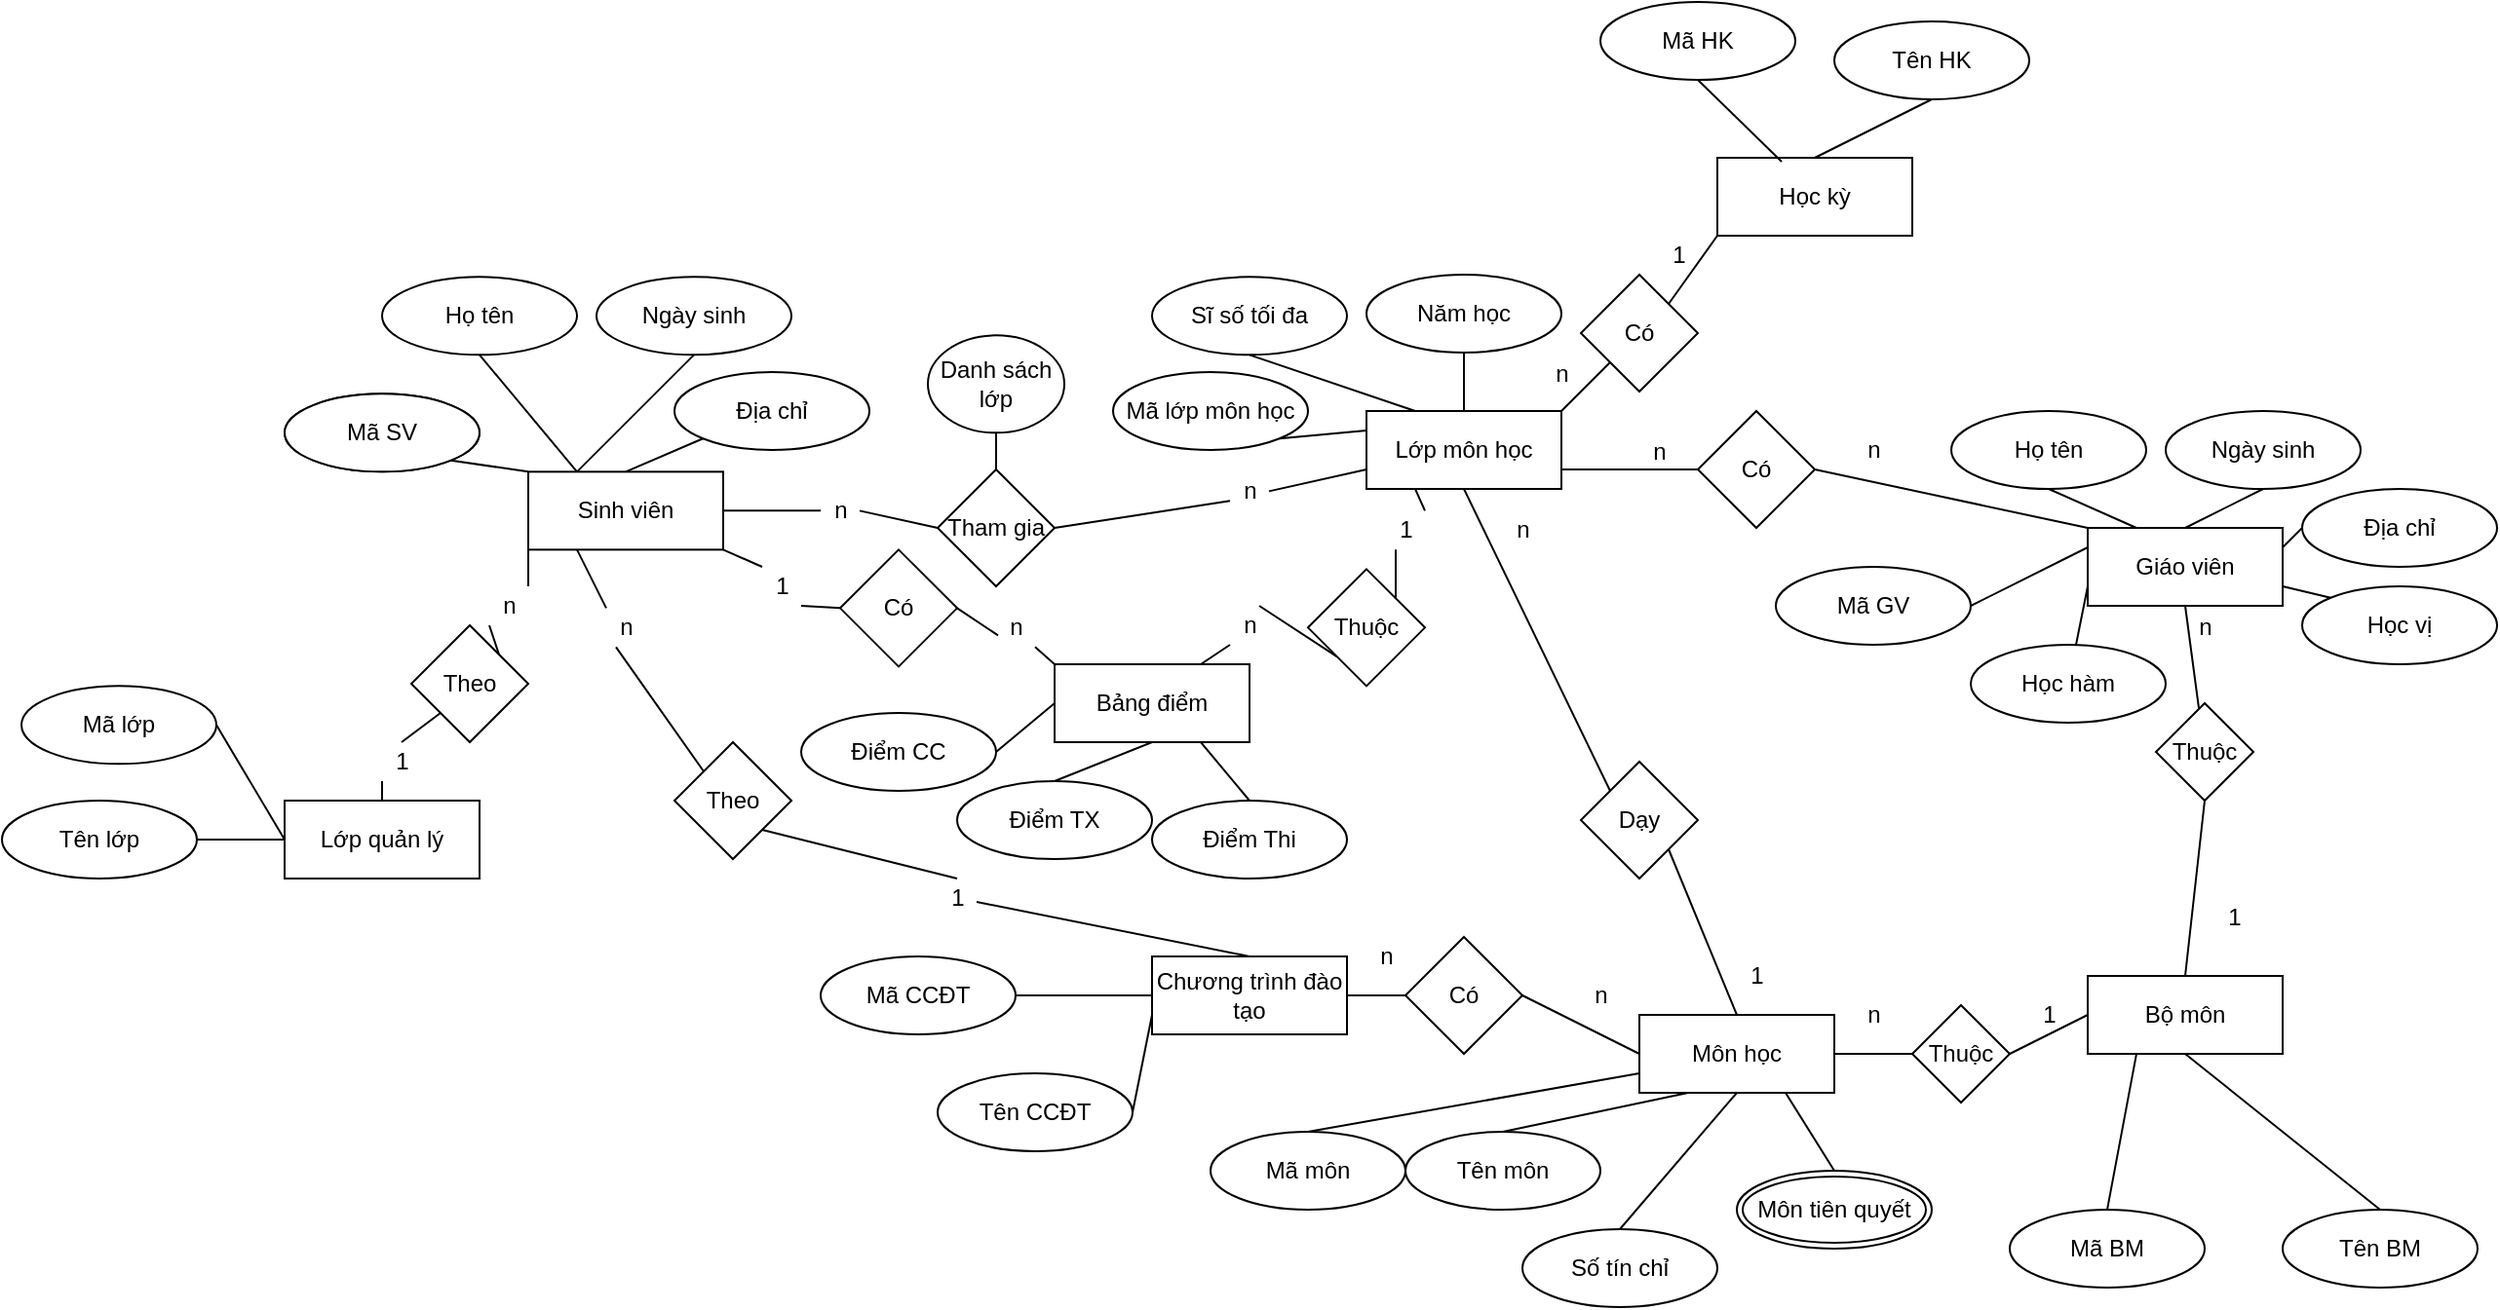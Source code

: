 <mxfile version="14.5.10" type="github">
  <diagram id="YeaQKbLMFFDkwzYKFkze" name="Page-1">
    <mxGraphModel dx="2424" dy="1987" grid="1" gridSize="10" guides="1" tooltips="1" connect="1" arrows="1" fold="1" page="1" pageScale="1" pageWidth="850" pageHeight="1100" math="0" shadow="0">
      <root>
        <mxCell id="0" />
        <mxCell id="1" parent="0" />
        <mxCell id="1hWyd5EYFZqdeXtgi5e1-46" style="edgeStyle=none;rounded=0;orthogonalLoop=1;jettySize=auto;html=1;exitX=0.25;exitY=1;exitDx=0;exitDy=0;endArrow=none;endFill=0;entryX=0;entryY=0;entryDx=0;entryDy=0;startArrow=none;" parent="1" source="1hWyd5EYFZqdeXtgi5e1-111" target="1hWyd5EYFZqdeXtgi5e1-48" edge="1">
          <mxGeometry relative="1" as="geometry">
            <mxPoint x="-118.824" y="220.004" as="targetPoint" />
          </mxGeometry>
        </mxCell>
        <mxCell id="1hWyd5EYFZqdeXtgi5e1-75" style="edgeStyle=none;rounded=0;orthogonalLoop=1;jettySize=auto;html=1;exitX=1;exitY=0.5;exitDx=0;exitDy=0;entryX=0;entryY=0.5;entryDx=0;entryDy=0;endArrow=none;endFill=0;startArrow=none;" parent="1" source="1hWyd5EYFZqdeXtgi5e1-106" target="1hWyd5EYFZqdeXtgi5e1-74" edge="1">
          <mxGeometry relative="1" as="geometry">
            <mxPoint x="-95" y="90" as="targetPoint" />
          </mxGeometry>
        </mxCell>
        <mxCell id="bRvGc7w4acEp0rGxmsy1-42" style="edgeStyle=none;rounded=0;orthogonalLoop=1;jettySize=auto;html=1;exitX=0;exitY=1;exitDx=0;exitDy=0;entryX=1;entryY=0;entryDx=0;entryDy=0;endArrow=none;endFill=0;startArrow=none;" edge="1" parent="1" source="bRvGc7w4acEp0rGxmsy1-44" target="bRvGc7w4acEp0rGxmsy1-41">
          <mxGeometry relative="1" as="geometry" />
        </mxCell>
        <mxCell id="1hWyd5EYFZqdeXtgi5e1-1" value="Sinh viên" style="whiteSpace=wrap;html=1;align=center;" parent="1" vertex="1">
          <mxGeometry x="-300" y="81.18" width="100" height="40" as="geometry" />
        </mxCell>
        <mxCell id="1hWyd5EYFZqdeXtgi5e1-11" style="edgeStyle=none;rounded=0;orthogonalLoop=1;jettySize=auto;html=1;exitX=1;exitY=1;exitDx=0;exitDy=0;entryX=0;entryY=0;entryDx=0;entryDy=0;endArrow=none;endFill=0;" parent="1" source="1hWyd5EYFZqdeXtgi5e1-2" target="1hWyd5EYFZqdeXtgi5e1-1" edge="1">
          <mxGeometry relative="1" as="geometry" />
        </mxCell>
        <mxCell id="1hWyd5EYFZqdeXtgi5e1-2" value="&lt;div&gt;Mã SV&lt;/div&gt;" style="ellipse;whiteSpace=wrap;html=1;align=center;" parent="1" vertex="1">
          <mxGeometry x="-425" y="41.18" width="100" height="40" as="geometry" />
        </mxCell>
        <mxCell id="1hWyd5EYFZqdeXtgi5e1-12" style="edgeStyle=none;rounded=0;orthogonalLoop=1;jettySize=auto;html=1;exitX=0.5;exitY=1;exitDx=0;exitDy=0;entryX=0.25;entryY=0;entryDx=0;entryDy=0;endArrow=none;endFill=0;" parent="1" source="1hWyd5EYFZqdeXtgi5e1-3" target="1hWyd5EYFZqdeXtgi5e1-1" edge="1">
          <mxGeometry relative="1" as="geometry" />
        </mxCell>
        <mxCell id="1hWyd5EYFZqdeXtgi5e1-3" value="Họ tên" style="ellipse;whiteSpace=wrap;html=1;align=center;fontStyle=0" parent="1" vertex="1">
          <mxGeometry x="-375" y="-18.82" width="100" height="40" as="geometry" />
        </mxCell>
        <mxCell id="1hWyd5EYFZqdeXtgi5e1-14" style="edgeStyle=none;rounded=0;orthogonalLoop=1;jettySize=auto;html=1;exitX=0.5;exitY=1;exitDx=0;exitDy=0;entryX=0.25;entryY=0;entryDx=0;entryDy=0;endArrow=none;endFill=0;" parent="1" source="1hWyd5EYFZqdeXtgi5e1-13" target="1hWyd5EYFZqdeXtgi5e1-1" edge="1">
          <mxGeometry relative="1" as="geometry" />
        </mxCell>
        <mxCell id="1hWyd5EYFZqdeXtgi5e1-13" value="Ngày sinh" style="ellipse;whiteSpace=wrap;html=1;align=center;" parent="1" vertex="1">
          <mxGeometry x="-265" y="-18.82" width="100" height="40" as="geometry" />
        </mxCell>
        <mxCell id="1hWyd5EYFZqdeXtgi5e1-18" style="edgeStyle=none;rounded=0;orthogonalLoop=1;jettySize=auto;html=1;exitX=0;exitY=1;exitDx=0;exitDy=0;entryX=0.5;entryY=0;entryDx=0;entryDy=0;endArrow=none;endFill=0;" parent="1" source="1hWyd5EYFZqdeXtgi5e1-17" target="1hWyd5EYFZqdeXtgi5e1-1" edge="1">
          <mxGeometry relative="1" as="geometry">
            <mxPoint x="-180.355" y="55.322" as="sourcePoint" />
          </mxGeometry>
        </mxCell>
        <mxCell id="1hWyd5EYFZqdeXtgi5e1-17" value="Địa chỉ" style="ellipse;whiteSpace=wrap;html=1;align=center;" parent="1" vertex="1">
          <mxGeometry x="-225" y="30.0" width="100" height="40" as="geometry" />
        </mxCell>
        <mxCell id="1hWyd5EYFZqdeXtgi5e1-29" style="edgeStyle=none;rounded=0;orthogonalLoop=1;jettySize=auto;html=1;exitX=1;exitY=0.75;exitDx=0;exitDy=0;entryX=0;entryY=0;entryDx=0;entryDy=0;endArrow=none;endFill=0;" parent="1" source="1hWyd5EYFZqdeXtgi5e1-19" target="1hWyd5EYFZqdeXtgi5e1-28" edge="1">
          <mxGeometry relative="1" as="geometry" />
        </mxCell>
        <mxCell id="1hWyd5EYFZqdeXtgi5e1-31" style="edgeStyle=none;rounded=0;orthogonalLoop=1;jettySize=auto;html=1;exitX=0;exitY=0.75;exitDx=0;exitDy=0;endArrow=none;endFill=0;" parent="1" source="1hWyd5EYFZqdeXtgi5e1-19" target="1hWyd5EYFZqdeXtgi5e1-30" edge="1">
          <mxGeometry relative="1" as="geometry" />
        </mxCell>
        <mxCell id="1hWyd5EYFZqdeXtgi5e1-66" style="edgeStyle=none;rounded=0;orthogonalLoop=1;jettySize=auto;html=1;exitX=0.5;exitY=1;exitDx=0;exitDy=0;endArrow=none;endFill=0;" parent="1" source="1hWyd5EYFZqdeXtgi5e1-19" target="1hWyd5EYFZqdeXtgi5e1-67" edge="1">
          <mxGeometry relative="1" as="geometry">
            <mxPoint x="550" y="220" as="targetPoint" />
          </mxGeometry>
        </mxCell>
        <mxCell id="1hWyd5EYFZqdeXtgi5e1-19" value="Giáo viên" style="whiteSpace=wrap;html=1;align=center;" parent="1" vertex="1">
          <mxGeometry x="500" y="110" width="100" height="40" as="geometry" />
        </mxCell>
        <mxCell id="1hWyd5EYFZqdeXtgi5e1-25" style="edgeStyle=none;rounded=0;orthogonalLoop=1;jettySize=auto;html=1;exitX=1;exitY=0.5;exitDx=0;exitDy=0;entryX=0;entryY=0.25;entryDx=0;entryDy=0;endArrow=none;endFill=0;" parent="1" source="1hWyd5EYFZqdeXtgi5e1-20" target="1hWyd5EYFZqdeXtgi5e1-19" edge="1">
          <mxGeometry relative="1" as="geometry" />
        </mxCell>
        <mxCell id="1hWyd5EYFZqdeXtgi5e1-20" value="&lt;div&gt;Mã GV&lt;br&gt;&lt;/div&gt;" style="ellipse;whiteSpace=wrap;html=1;align=center;fontStyle=0" parent="1" vertex="1">
          <mxGeometry x="340" y="130" width="100" height="40" as="geometry" />
        </mxCell>
        <mxCell id="1hWyd5EYFZqdeXtgi5e1-24" style="edgeStyle=none;rounded=0;orthogonalLoop=1;jettySize=auto;html=1;exitX=0.5;exitY=1;exitDx=0;exitDy=0;entryX=0.25;entryY=0;entryDx=0;entryDy=0;endArrow=none;endFill=0;" parent="1" source="1hWyd5EYFZqdeXtgi5e1-21" target="1hWyd5EYFZqdeXtgi5e1-19" edge="1">
          <mxGeometry relative="1" as="geometry" />
        </mxCell>
        <mxCell id="1hWyd5EYFZqdeXtgi5e1-21" value="Họ tên" style="ellipse;whiteSpace=wrap;html=1;align=center;" parent="1" vertex="1">
          <mxGeometry x="430" y="50" width="100" height="40" as="geometry" />
        </mxCell>
        <mxCell id="1hWyd5EYFZqdeXtgi5e1-26" style="edgeStyle=none;rounded=0;orthogonalLoop=1;jettySize=auto;html=1;exitX=0.5;exitY=1;exitDx=0;exitDy=0;entryX=0.5;entryY=0;entryDx=0;entryDy=0;endArrow=none;endFill=0;" parent="1" source="1hWyd5EYFZqdeXtgi5e1-22" target="1hWyd5EYFZqdeXtgi5e1-19" edge="1">
          <mxGeometry relative="1" as="geometry" />
        </mxCell>
        <mxCell id="1hWyd5EYFZqdeXtgi5e1-22" value="Ngày sinh" style="ellipse;whiteSpace=wrap;html=1;align=center;" parent="1" vertex="1">
          <mxGeometry x="540" y="50" width="100" height="40" as="geometry" />
        </mxCell>
        <mxCell id="1hWyd5EYFZqdeXtgi5e1-27" style="edgeStyle=none;rounded=0;orthogonalLoop=1;jettySize=auto;html=1;exitX=0;exitY=0.5;exitDx=0;exitDy=0;entryX=1;entryY=0.25;entryDx=0;entryDy=0;endArrow=none;endFill=0;" parent="1" source="1hWyd5EYFZqdeXtgi5e1-23" target="1hWyd5EYFZqdeXtgi5e1-19" edge="1">
          <mxGeometry relative="1" as="geometry" />
        </mxCell>
        <mxCell id="1hWyd5EYFZqdeXtgi5e1-23" value="Địa chỉ" style="ellipse;whiteSpace=wrap;html=1;align=center;" parent="1" vertex="1">
          <mxGeometry x="610" y="90" width="100" height="40" as="geometry" />
        </mxCell>
        <mxCell id="1hWyd5EYFZqdeXtgi5e1-28" value="Học vị" style="ellipse;whiteSpace=wrap;html=1;align=center;" parent="1" vertex="1">
          <mxGeometry x="610" y="140" width="100" height="40" as="geometry" />
        </mxCell>
        <mxCell id="1hWyd5EYFZqdeXtgi5e1-30" value="Học hàm" style="ellipse;whiteSpace=wrap;html=1;align=center;" parent="1" vertex="1">
          <mxGeometry x="440" y="170" width="100" height="40" as="geometry" />
        </mxCell>
        <mxCell id="1hWyd5EYFZqdeXtgi5e1-57" style="edgeStyle=none;rounded=0;orthogonalLoop=1;jettySize=auto;html=1;exitX=1;exitY=0.5;exitDx=0;exitDy=0;entryX=0;entryY=0.5;entryDx=0;entryDy=0;endArrow=none;endFill=0;" parent="1" source="1hWyd5EYFZqdeXtgi5e1-40" target="1hWyd5EYFZqdeXtgi5e1-55" edge="1">
          <mxGeometry relative="1" as="geometry" />
        </mxCell>
        <mxCell id="1hWyd5EYFZqdeXtgi5e1-40" value="Chương trình đào tạo" style="whiteSpace=wrap;html=1;align=center;" parent="1" vertex="1">
          <mxGeometry x="20" y="330" width="100" height="40" as="geometry" />
        </mxCell>
        <mxCell id="1hWyd5EYFZqdeXtgi5e1-41" value="&lt;div&gt;Mã SV&lt;/div&gt;" style="ellipse;whiteSpace=wrap;html=1;align=center;" parent="1" vertex="1">
          <mxGeometry x="-425" y="41.18" width="100" height="40" as="geometry" />
        </mxCell>
        <mxCell id="1hWyd5EYFZqdeXtgi5e1-45" style="edgeStyle=none;rounded=0;orthogonalLoop=1;jettySize=auto;html=1;exitX=1;exitY=0.5;exitDx=0;exitDy=0;endArrow=none;endFill=0;entryX=0;entryY=0.75;entryDx=0;entryDy=0;" parent="1" source="1hWyd5EYFZqdeXtgi5e1-42" target="1hWyd5EYFZqdeXtgi5e1-40" edge="1">
          <mxGeometry relative="1" as="geometry">
            <mxPoint x="60" y="360" as="targetPoint" />
          </mxGeometry>
        </mxCell>
        <mxCell id="1hWyd5EYFZqdeXtgi5e1-42" value="Tên CCĐT" style="ellipse;whiteSpace=wrap;html=1;align=center;fontStyle=0" parent="1" vertex="1">
          <mxGeometry x="-90" y="390" width="100" height="40" as="geometry" />
        </mxCell>
        <mxCell id="1hWyd5EYFZqdeXtgi5e1-44" style="edgeStyle=none;rounded=0;orthogonalLoop=1;jettySize=auto;html=1;exitX=1;exitY=0.5;exitDx=0;exitDy=0;entryX=0;entryY=0.5;entryDx=0;entryDy=0;endArrow=none;endFill=0;" parent="1" source="1hWyd5EYFZqdeXtgi5e1-43" target="1hWyd5EYFZqdeXtgi5e1-40" edge="1">
          <mxGeometry relative="1" as="geometry" />
        </mxCell>
        <mxCell id="1hWyd5EYFZqdeXtgi5e1-43" value="&lt;div&gt;Mã CCĐT&lt;br&gt;&lt;/div&gt;" style="ellipse;whiteSpace=wrap;html=1;align=center;" parent="1" vertex="1">
          <mxGeometry x="-150" y="330" width="100" height="40" as="geometry" />
        </mxCell>
        <mxCell id="1hWyd5EYFZqdeXtgi5e1-49" style="edgeStyle=none;rounded=0;orthogonalLoop=1;jettySize=auto;html=1;entryX=0.5;entryY=0;entryDx=0;entryDy=0;endArrow=none;endFill=0;startArrow=none;" parent="1" source="1hWyd5EYFZqdeXtgi5e1-112" target="1hWyd5EYFZqdeXtgi5e1-40" edge="1">
          <mxGeometry relative="1" as="geometry" />
        </mxCell>
        <mxCell id="1hWyd5EYFZqdeXtgi5e1-48" value="Theo" style="shape=rhombus;perimeter=rhombusPerimeter;whiteSpace=wrap;html=1;align=center;" parent="1" vertex="1">
          <mxGeometry x="-225" y="220" width="60" height="60" as="geometry" />
        </mxCell>
        <mxCell id="1hWyd5EYFZqdeXtgi5e1-78" style="edgeStyle=none;rounded=0;orthogonalLoop=1;jettySize=auto;html=1;exitX=0.75;exitY=1;exitDx=0;exitDy=0;entryX=0.5;entryY=0;entryDx=0;entryDy=0;endArrow=none;endFill=0;" parent="1" source="1hWyd5EYFZqdeXtgi5e1-50" target="1hWyd5EYFZqdeXtgi5e1-121" edge="1">
          <mxGeometry relative="1" as="geometry">
            <mxPoint x="380" y="460" as="targetPoint" />
          </mxGeometry>
        </mxCell>
        <mxCell id="1hWyd5EYFZqdeXtgi5e1-50" value="Môn học" style="whiteSpace=wrap;html=1;align=center;" parent="1" vertex="1">
          <mxGeometry x="270" y="360" width="100" height="40" as="geometry" />
        </mxCell>
        <mxCell id="1hWyd5EYFZqdeXtgi5e1-54" style="edgeStyle=none;rounded=0;orthogonalLoop=1;jettySize=auto;html=1;exitX=0.5;exitY=0;exitDx=0;exitDy=0;entryX=0.25;entryY=1;entryDx=0;entryDy=0;endArrow=none;endFill=0;" parent="1" source="1hWyd5EYFZqdeXtgi5e1-51" target="1hWyd5EYFZqdeXtgi5e1-50" edge="1">
          <mxGeometry relative="1" as="geometry" />
        </mxCell>
        <mxCell id="1hWyd5EYFZqdeXtgi5e1-51" value="Tên môn" style="ellipse;whiteSpace=wrap;html=1;align=center;fontStyle=0" parent="1" vertex="1">
          <mxGeometry x="150" y="420" width="100" height="40" as="geometry" />
        </mxCell>
        <mxCell id="1hWyd5EYFZqdeXtgi5e1-53" style="edgeStyle=none;rounded=0;orthogonalLoop=1;jettySize=auto;html=1;exitX=0.5;exitY=0;exitDx=0;exitDy=0;entryX=0;entryY=0.75;entryDx=0;entryDy=0;endArrow=none;endFill=0;" parent="1" source="1hWyd5EYFZqdeXtgi5e1-52" target="1hWyd5EYFZqdeXtgi5e1-50" edge="1">
          <mxGeometry relative="1" as="geometry" />
        </mxCell>
        <mxCell id="1hWyd5EYFZqdeXtgi5e1-52" value="&lt;div&gt;Mã môn&lt;br&gt;&lt;/div&gt;" style="ellipse;whiteSpace=wrap;html=1;align=center;" parent="1" vertex="1">
          <mxGeometry x="50" y="420" width="100" height="40" as="geometry" />
        </mxCell>
        <mxCell id="1hWyd5EYFZqdeXtgi5e1-58" style="edgeStyle=none;rounded=0;orthogonalLoop=1;jettySize=auto;html=1;exitX=1;exitY=0.5;exitDx=0;exitDy=0;entryX=0;entryY=0.5;entryDx=0;entryDy=0;endArrow=none;endFill=0;" parent="1" source="1hWyd5EYFZqdeXtgi5e1-55" target="1hWyd5EYFZqdeXtgi5e1-50" edge="1">
          <mxGeometry relative="1" as="geometry" />
        </mxCell>
        <mxCell id="1hWyd5EYFZqdeXtgi5e1-55" value="Có" style="shape=rhombus;perimeter=rhombusPerimeter;whiteSpace=wrap;html=1;align=center;" parent="1" vertex="1">
          <mxGeometry x="150" y="320" width="60" height="60" as="geometry" />
        </mxCell>
        <mxCell id="1hWyd5EYFZqdeXtgi5e1-60" style="edgeStyle=none;rounded=0;orthogonalLoop=1;jettySize=auto;html=1;exitX=0.5;exitY=0;exitDx=0;exitDy=0;entryX=0.5;entryY=1;entryDx=0;entryDy=0;endArrow=none;endFill=0;" parent="1" source="1hWyd5EYFZqdeXtgi5e1-59" target="1hWyd5EYFZqdeXtgi5e1-50" edge="1">
          <mxGeometry relative="1" as="geometry" />
        </mxCell>
        <mxCell id="1hWyd5EYFZqdeXtgi5e1-59" value="Số tín chỉ" style="ellipse;whiteSpace=wrap;html=1;align=center;fontStyle=0" parent="1" vertex="1">
          <mxGeometry x="210" y="470" width="100" height="40" as="geometry" />
        </mxCell>
        <mxCell id="1hWyd5EYFZqdeXtgi5e1-61" value="Bộ môn" style="whiteSpace=wrap;html=1;align=center;" parent="1" vertex="1">
          <mxGeometry x="500" y="340" width="100" height="40" as="geometry" />
        </mxCell>
        <mxCell id="1hWyd5EYFZqdeXtgi5e1-64" style="edgeStyle=none;rounded=0;orthogonalLoop=1;jettySize=auto;html=1;exitX=0.5;exitY=0;exitDx=0;exitDy=0;entryX=0.25;entryY=1;entryDx=0;entryDy=0;endArrow=none;endFill=0;" parent="1" source="1hWyd5EYFZqdeXtgi5e1-62" target="1hWyd5EYFZqdeXtgi5e1-61" edge="1">
          <mxGeometry relative="1" as="geometry" />
        </mxCell>
        <mxCell id="1hWyd5EYFZqdeXtgi5e1-62" value="&lt;div&gt;Mã BM&lt;br&gt;&lt;/div&gt;" style="ellipse;whiteSpace=wrap;html=1;align=center;fontStyle=0" parent="1" vertex="1">
          <mxGeometry x="460" y="460" width="100" height="40" as="geometry" />
        </mxCell>
        <mxCell id="1hWyd5EYFZqdeXtgi5e1-65" style="edgeStyle=none;rounded=0;orthogonalLoop=1;jettySize=auto;html=1;exitX=0.5;exitY=0;exitDx=0;exitDy=0;entryX=0.5;entryY=1;entryDx=0;entryDy=0;endArrow=none;endFill=0;" parent="1" source="1hWyd5EYFZqdeXtgi5e1-63" target="1hWyd5EYFZqdeXtgi5e1-61" edge="1">
          <mxGeometry relative="1" as="geometry" />
        </mxCell>
        <mxCell id="1hWyd5EYFZqdeXtgi5e1-63" value="Tên BM" style="ellipse;whiteSpace=wrap;html=1;align=center;" parent="1" vertex="1">
          <mxGeometry x="600" y="460" width="100" height="40" as="geometry" />
        </mxCell>
        <mxCell id="1hWyd5EYFZqdeXtgi5e1-68" style="edgeStyle=none;rounded=0;orthogonalLoop=1;jettySize=auto;html=1;exitX=0.5;exitY=1;exitDx=0;exitDy=0;entryX=0.5;entryY=0;entryDx=0;entryDy=0;endArrow=none;endFill=0;" parent="1" source="1hWyd5EYFZqdeXtgi5e1-67" target="1hWyd5EYFZqdeXtgi5e1-61" edge="1">
          <mxGeometry relative="1" as="geometry" />
        </mxCell>
        <mxCell id="1hWyd5EYFZqdeXtgi5e1-67" value="Thuộc" style="shape=rhombus;perimeter=rhombusPerimeter;whiteSpace=wrap;html=1;align=center;" parent="1" vertex="1">
          <mxGeometry x="535" y="200" width="50" height="50" as="geometry" />
        </mxCell>
        <mxCell id="1hWyd5EYFZqdeXtgi5e1-71" style="edgeStyle=none;rounded=0;orthogonalLoop=1;jettySize=auto;html=1;exitX=0;exitY=0.5;exitDx=0;exitDy=0;entryX=1;entryY=0.5;entryDx=0;entryDy=0;endArrow=none;endFill=0;" parent="1" source="1hWyd5EYFZqdeXtgi5e1-69" target="1hWyd5EYFZqdeXtgi5e1-50" edge="1">
          <mxGeometry relative="1" as="geometry" />
        </mxCell>
        <mxCell id="1hWyd5EYFZqdeXtgi5e1-72" style="edgeStyle=none;rounded=0;orthogonalLoop=1;jettySize=auto;html=1;exitX=1;exitY=0.5;exitDx=0;exitDy=0;entryX=0;entryY=0.5;entryDx=0;entryDy=0;endArrow=none;endFill=0;" parent="1" source="1hWyd5EYFZqdeXtgi5e1-69" target="1hWyd5EYFZqdeXtgi5e1-61" edge="1">
          <mxGeometry relative="1" as="geometry" />
        </mxCell>
        <mxCell id="1hWyd5EYFZqdeXtgi5e1-69" value="Thuộc" style="shape=rhombus;perimeter=rhombusPerimeter;whiteSpace=wrap;html=1;align=center;" parent="1" vertex="1">
          <mxGeometry x="410" y="355" width="50" height="50" as="geometry" />
        </mxCell>
        <mxCell id="1hWyd5EYFZqdeXtgi5e1-101" style="edgeStyle=none;rounded=0;orthogonalLoop=1;jettySize=auto;html=1;exitX=1;exitY=0.75;exitDx=0;exitDy=0;entryX=0;entryY=0.5;entryDx=0;entryDy=0;endArrow=none;endFill=0;" parent="1" source="1hWyd5EYFZqdeXtgi5e1-73" target="1hWyd5EYFZqdeXtgi5e1-100" edge="1">
          <mxGeometry relative="1" as="geometry" />
        </mxCell>
        <mxCell id="1hWyd5EYFZqdeXtgi5e1-104" style="edgeStyle=none;rounded=0;orthogonalLoop=1;jettySize=auto;html=1;exitX=0.5;exitY=1;exitDx=0;exitDy=0;entryX=0;entryY=0;entryDx=0;entryDy=0;endArrow=none;endFill=0;" parent="1" source="1hWyd5EYFZqdeXtgi5e1-73" target="1hWyd5EYFZqdeXtgi5e1-103" edge="1">
          <mxGeometry relative="1" as="geometry" />
        </mxCell>
        <mxCell id="1hWyd5EYFZqdeXtgi5e1-130" style="edgeStyle=none;rounded=0;orthogonalLoop=1;jettySize=auto;html=1;exitX=0.5;exitY=0;exitDx=0;exitDy=0;entryX=0.5;entryY=1;entryDx=0;entryDy=0;endArrow=none;endFill=0;" parent="1" source="1hWyd5EYFZqdeXtgi5e1-73" target="1hWyd5EYFZqdeXtgi5e1-129" edge="1">
          <mxGeometry relative="1" as="geometry" />
        </mxCell>
        <mxCell id="1hWyd5EYFZqdeXtgi5e1-134" style="edgeStyle=none;rounded=0;orthogonalLoop=1;jettySize=auto;html=1;exitX=1;exitY=0;exitDx=0;exitDy=0;entryX=0;entryY=1;entryDx=0;entryDy=0;endArrow=none;endFill=0;" parent="1" source="1hWyd5EYFZqdeXtgi5e1-73" target="1hWyd5EYFZqdeXtgi5e1-133" edge="1">
          <mxGeometry relative="1" as="geometry" />
        </mxCell>
        <mxCell id="1hWyd5EYFZqdeXtgi5e1-73" value="Lớp môn học" style="whiteSpace=wrap;html=1;align=center;" parent="1" vertex="1">
          <mxGeometry x="130" y="50" width="100" height="40" as="geometry" />
        </mxCell>
        <mxCell id="1hWyd5EYFZqdeXtgi5e1-76" style="edgeStyle=none;rounded=0;orthogonalLoop=1;jettySize=auto;html=1;exitX=1;exitY=0.5;exitDx=0;exitDy=0;entryX=0;entryY=0.75;entryDx=0;entryDy=0;endArrow=none;endFill=0;startArrow=none;" parent="1" source="1hWyd5EYFZqdeXtgi5e1-107" target="1hWyd5EYFZqdeXtgi5e1-73" edge="1">
          <mxGeometry relative="1" as="geometry" />
        </mxCell>
        <mxCell id="1hWyd5EYFZqdeXtgi5e1-74" value="Tham gia" style="shape=rhombus;perimeter=rhombusPerimeter;whiteSpace=wrap;html=1;align=center;" parent="1" vertex="1">
          <mxGeometry x="-90" y="80" width="60" height="60" as="geometry" />
        </mxCell>
        <mxCell id="1hWyd5EYFZqdeXtgi5e1-83" style="edgeStyle=none;rounded=0;orthogonalLoop=1;jettySize=auto;html=1;exitX=0.5;exitY=1;exitDx=0;exitDy=0;entryX=0.25;entryY=0;entryDx=0;entryDy=0;endArrow=none;endFill=0;" parent="1" source="1hWyd5EYFZqdeXtgi5e1-81" target="1hWyd5EYFZqdeXtgi5e1-73" edge="1">
          <mxGeometry relative="1" as="geometry" />
        </mxCell>
        <mxCell id="1hWyd5EYFZqdeXtgi5e1-81" value="Sĩ số tối đa" style="ellipse;whiteSpace=wrap;html=1;align=center;fontStyle=0" parent="1" vertex="1">
          <mxGeometry x="20" y="-18.82" width="100" height="40" as="geometry" />
        </mxCell>
        <mxCell id="1hWyd5EYFZqdeXtgi5e1-84" style="edgeStyle=none;rounded=0;orthogonalLoop=1;jettySize=auto;html=1;exitX=1;exitY=1;exitDx=0;exitDy=0;entryX=0;entryY=0.25;entryDx=0;entryDy=0;endArrow=none;endFill=0;" parent="1" source="1hWyd5EYFZqdeXtgi5e1-82" target="1hWyd5EYFZqdeXtgi5e1-73" edge="1">
          <mxGeometry relative="1" as="geometry" />
        </mxCell>
        <mxCell id="1hWyd5EYFZqdeXtgi5e1-82" value="&lt;div&gt;Mã lớp môn học&lt;br&gt;&lt;/div&gt;" style="ellipse;whiteSpace=wrap;html=1;align=center;" parent="1" vertex="1">
          <mxGeometry y="30" width="100" height="40" as="geometry" />
        </mxCell>
        <mxCell id="1hWyd5EYFZqdeXtgi5e1-102" style="edgeStyle=none;rounded=0;orthogonalLoop=1;jettySize=auto;html=1;exitX=1;exitY=0.5;exitDx=0;exitDy=0;entryX=0;entryY=0;entryDx=0;entryDy=0;endArrow=none;endFill=0;" parent="1" source="1hWyd5EYFZqdeXtgi5e1-100" target="1hWyd5EYFZqdeXtgi5e1-19" edge="1">
          <mxGeometry relative="1" as="geometry" />
        </mxCell>
        <mxCell id="1hWyd5EYFZqdeXtgi5e1-100" value="Có" style="shape=rhombus;perimeter=rhombusPerimeter;whiteSpace=wrap;html=1;align=center;" parent="1" vertex="1">
          <mxGeometry x="300" y="50" width="60" height="60" as="geometry" />
        </mxCell>
        <mxCell id="1hWyd5EYFZqdeXtgi5e1-105" style="edgeStyle=none;rounded=0;orthogonalLoop=1;jettySize=auto;html=1;exitX=1;exitY=1;exitDx=0;exitDy=0;entryX=0.5;entryY=0;entryDx=0;entryDy=0;endArrow=none;endFill=0;" parent="1" source="1hWyd5EYFZqdeXtgi5e1-103" target="1hWyd5EYFZqdeXtgi5e1-50" edge="1">
          <mxGeometry relative="1" as="geometry" />
        </mxCell>
        <mxCell id="1hWyd5EYFZqdeXtgi5e1-103" value="Dạy" style="shape=rhombus;perimeter=rhombusPerimeter;whiteSpace=wrap;html=1;align=center;" parent="1" vertex="1">
          <mxGeometry x="240" y="230" width="60" height="60" as="geometry" />
        </mxCell>
        <mxCell id="1hWyd5EYFZqdeXtgi5e1-109" value="n" style="text;html=1;align=center;verticalAlign=middle;resizable=0;points=[];autosize=1;strokeColor=none;" parent="1" vertex="1">
          <mxGeometry x="270" y="61.18" width="20" height="20" as="geometry" />
        </mxCell>
        <mxCell id="1hWyd5EYFZqdeXtgi5e1-110" value="n" style="text;html=1;align=center;verticalAlign=middle;resizable=0;points=[];autosize=1;strokeColor=none;" parent="1" vertex="1">
          <mxGeometry x="380" y="60" width="20" height="20" as="geometry" />
        </mxCell>
        <mxCell id="1hWyd5EYFZqdeXtgi5e1-113" value="n" style="text;html=1;align=center;verticalAlign=middle;resizable=0;points=[];autosize=1;strokeColor=none;" parent="1" vertex="1">
          <mxGeometry x="130" y="320" width="20" height="20" as="geometry" />
        </mxCell>
        <mxCell id="1hWyd5EYFZqdeXtgi5e1-114" value="n" style="text;html=1;align=center;verticalAlign=middle;resizable=0;points=[];autosize=1;strokeColor=none;" parent="1" vertex="1">
          <mxGeometry x="240" y="340" width="20" height="20" as="geometry" />
        </mxCell>
        <mxCell id="1hWyd5EYFZqdeXtgi5e1-115" value="n" style="text;html=1;align=center;verticalAlign=middle;resizable=0;points=[];autosize=1;strokeColor=none;" parent="1" vertex="1">
          <mxGeometry x="380" y="350" width="20" height="20" as="geometry" />
        </mxCell>
        <mxCell id="1hWyd5EYFZqdeXtgi5e1-116" value="1" style="text;html=1;align=center;verticalAlign=middle;resizable=0;points=[];autosize=1;strokeColor=none;" parent="1" vertex="1">
          <mxGeometry x="470" y="350" width="20" height="20" as="geometry" />
        </mxCell>
        <mxCell id="1hWyd5EYFZqdeXtgi5e1-117" value="n" style="text;html=1;align=center;verticalAlign=middle;resizable=0;points=[];autosize=1;strokeColor=none;" parent="1" vertex="1">
          <mxGeometry x="200" y="101.18" width="20" height="20" as="geometry" />
        </mxCell>
        <mxCell id="1hWyd5EYFZqdeXtgi5e1-118" value="1" style="text;html=1;align=center;verticalAlign=middle;resizable=0;points=[];autosize=1;strokeColor=none;" parent="1" vertex="1">
          <mxGeometry x="320" y="330" width="20" height="20" as="geometry" />
        </mxCell>
        <mxCell id="1hWyd5EYFZqdeXtgi5e1-119" value="n" style="text;html=1;align=center;verticalAlign=middle;resizable=0;points=[];autosize=1;strokeColor=none;" parent="1" vertex="1">
          <mxGeometry x="550" y="151.18" width="20" height="20" as="geometry" />
        </mxCell>
        <mxCell id="1hWyd5EYFZqdeXtgi5e1-120" value="1" style="text;html=1;align=center;verticalAlign=middle;resizable=0;points=[];autosize=1;strokeColor=none;" parent="1" vertex="1">
          <mxGeometry x="565" y="300" width="20" height="20" as="geometry" />
        </mxCell>
        <mxCell id="1hWyd5EYFZqdeXtgi5e1-121" value="Môn tiên quyết" style="ellipse;shape=doubleEllipse;margin=3;whiteSpace=wrap;html=1;align=center;" parent="1" vertex="1">
          <mxGeometry x="320" y="440" width="100" height="40" as="geometry" />
        </mxCell>
        <mxCell id="1hWyd5EYFZqdeXtgi5e1-129" value="Năm học" style="ellipse;whiteSpace=wrap;html=1;align=center;fontStyle=0" parent="1" vertex="1">
          <mxGeometry x="130" y="-20" width="100" height="40" as="geometry" />
        </mxCell>
        <mxCell id="1hWyd5EYFZqdeXtgi5e1-132" value="Học kỳ" style="whiteSpace=wrap;html=1;align=center;" parent="1" vertex="1">
          <mxGeometry x="310" y="-80" width="100" height="40" as="geometry" />
        </mxCell>
        <mxCell id="1hWyd5EYFZqdeXtgi5e1-135" style="edgeStyle=none;rounded=0;orthogonalLoop=1;jettySize=auto;html=1;exitX=1;exitY=0;exitDx=0;exitDy=0;entryX=0;entryY=1;entryDx=0;entryDy=0;endArrow=none;endFill=0;" parent="1" source="1hWyd5EYFZqdeXtgi5e1-133" target="1hWyd5EYFZqdeXtgi5e1-132" edge="1">
          <mxGeometry relative="1" as="geometry" />
        </mxCell>
        <mxCell id="1hWyd5EYFZqdeXtgi5e1-133" value="Có" style="shape=rhombus;perimeter=rhombusPerimeter;whiteSpace=wrap;html=1;align=center;" parent="1" vertex="1">
          <mxGeometry x="240" y="-20" width="60" height="60" as="geometry" />
        </mxCell>
        <mxCell id="1hWyd5EYFZqdeXtgi5e1-136" value="n" style="text;html=1;align=center;verticalAlign=middle;resizable=0;points=[];autosize=1;strokeColor=none;" parent="1" vertex="1">
          <mxGeometry x="220" y="21.18" width="20" height="20" as="geometry" />
        </mxCell>
        <mxCell id="1hWyd5EYFZqdeXtgi5e1-137" value="1" style="text;html=1;align=center;verticalAlign=middle;resizable=0;points=[];autosize=1;strokeColor=none;" parent="1" vertex="1">
          <mxGeometry x="280" y="-40" width="20" height="20" as="geometry" />
        </mxCell>
        <mxCell id="1hWyd5EYFZqdeXtgi5e1-140" style="edgeStyle=none;rounded=0;orthogonalLoop=1;jettySize=auto;html=1;exitX=0.5;exitY=1;exitDx=0;exitDy=0;entryX=0.33;entryY=0.05;entryDx=0;entryDy=0;entryPerimeter=0;endArrow=none;endFill=0;" parent="1" source="1hWyd5EYFZqdeXtgi5e1-138" target="1hWyd5EYFZqdeXtgi5e1-132" edge="1">
          <mxGeometry relative="1" as="geometry" />
        </mxCell>
        <mxCell id="1hWyd5EYFZqdeXtgi5e1-138" value="Mã HK" style="ellipse;whiteSpace=wrap;html=1;align=center;" parent="1" vertex="1">
          <mxGeometry x="250" y="-160" width="100" height="40" as="geometry" />
        </mxCell>
        <mxCell id="1hWyd5EYFZqdeXtgi5e1-141" style="edgeStyle=none;rounded=0;orthogonalLoop=1;jettySize=auto;html=1;exitX=0.5;exitY=1;exitDx=0;exitDy=0;entryX=0.5;entryY=0;entryDx=0;entryDy=0;endArrow=none;endFill=0;" parent="1" source="1hWyd5EYFZqdeXtgi5e1-139" target="1hWyd5EYFZqdeXtgi5e1-132" edge="1">
          <mxGeometry relative="1" as="geometry" />
        </mxCell>
        <mxCell id="1hWyd5EYFZqdeXtgi5e1-139" value="Tên HK" style="ellipse;whiteSpace=wrap;html=1;align=center;" parent="1" vertex="1">
          <mxGeometry x="370" y="-150" width="100" height="40" as="geometry" />
        </mxCell>
        <mxCell id="bRvGc7w4acEp0rGxmsy1-13" style="edgeStyle=orthogonalEdgeStyle;rounded=0;orthogonalLoop=1;jettySize=auto;html=1;exitX=0.5;exitY=1;exitDx=0;exitDy=0;entryX=0.5;entryY=0;entryDx=0;entryDy=0;endArrow=none;endFill=0;" edge="1" parent="1" source="bRvGc7w4acEp0rGxmsy1-7" target="1hWyd5EYFZqdeXtgi5e1-74">
          <mxGeometry relative="1" as="geometry" />
        </mxCell>
        <mxCell id="bRvGc7w4acEp0rGxmsy1-7" value="Danh sách lớp" style="ellipse;whiteSpace=wrap;html=1;" vertex="1" parent="1">
          <mxGeometry x="-95" y="11.18" width="70" height="50" as="geometry" />
        </mxCell>
        <mxCell id="1hWyd5EYFZqdeXtgi5e1-107" value="n" style="text;html=1;align=center;verticalAlign=middle;resizable=0;points=[];autosize=1;strokeColor=none;" parent="1" vertex="1">
          <mxGeometry x="60" y="81.18" width="20" height="20" as="geometry" />
        </mxCell>
        <mxCell id="bRvGc7w4acEp0rGxmsy1-9" value="" style="edgeStyle=none;rounded=0;orthogonalLoop=1;jettySize=auto;html=1;exitX=1;exitY=0.5;exitDx=0;exitDy=0;entryX=0;entryY=0.75;entryDx=0;entryDy=0;endArrow=none;endFill=0;" edge="1" parent="1" source="1hWyd5EYFZqdeXtgi5e1-74" target="1hWyd5EYFZqdeXtgi5e1-107">
          <mxGeometry relative="1" as="geometry">
            <mxPoint x="-30" y="110" as="sourcePoint" />
            <mxPoint x="130" y="80" as="targetPoint" />
          </mxGeometry>
        </mxCell>
        <mxCell id="1hWyd5EYFZqdeXtgi5e1-106" value="n" style="text;html=1;align=center;verticalAlign=middle;resizable=0;points=[];autosize=1;strokeColor=none;" parent="1" vertex="1">
          <mxGeometry x="-150" y="91.18" width="20" height="20" as="geometry" />
        </mxCell>
        <mxCell id="bRvGc7w4acEp0rGxmsy1-10" value="" style="edgeStyle=none;rounded=0;orthogonalLoop=1;jettySize=auto;html=1;exitX=1;exitY=0.5;exitDx=0;exitDy=0;entryX=0;entryY=0.5;entryDx=0;entryDy=0;endArrow=none;endFill=0;" edge="1" parent="1" source="1hWyd5EYFZqdeXtgi5e1-1" target="1hWyd5EYFZqdeXtgi5e1-106">
          <mxGeometry relative="1" as="geometry">
            <mxPoint x="-185" y="101.18" as="sourcePoint" />
            <mxPoint x="-90" y="110" as="targetPoint" />
          </mxGeometry>
        </mxCell>
        <mxCell id="1hWyd5EYFZqdeXtgi5e1-111" value="n" style="text;html=1;align=center;verticalAlign=middle;resizable=0;points=[];autosize=1;strokeColor=none;" parent="1" vertex="1">
          <mxGeometry x="-260" y="151.18" width="20" height="20" as="geometry" />
        </mxCell>
        <mxCell id="bRvGc7w4acEp0rGxmsy1-11" value="" style="edgeStyle=none;rounded=0;orthogonalLoop=1;jettySize=auto;html=1;exitX=0.25;exitY=1;exitDx=0;exitDy=0;endArrow=none;endFill=0;entryX=0;entryY=0;entryDx=0;entryDy=0;" edge="1" parent="1" source="1hWyd5EYFZqdeXtgi5e1-1" target="1hWyd5EYFZqdeXtgi5e1-111">
          <mxGeometry relative="1" as="geometry">
            <mxPoint x="-155" y="255" as="targetPoint" />
            <mxPoint x="-260" y="121.18" as="sourcePoint" />
          </mxGeometry>
        </mxCell>
        <mxCell id="1hWyd5EYFZqdeXtgi5e1-112" value="1" style="text;html=1;align=center;verticalAlign=middle;resizable=0;points=[];autosize=1;strokeColor=none;" parent="1" vertex="1">
          <mxGeometry x="-90" y="290" width="20" height="20" as="geometry" />
        </mxCell>
        <mxCell id="bRvGc7w4acEp0rGxmsy1-12" value="" style="edgeStyle=none;rounded=0;orthogonalLoop=1;jettySize=auto;html=1;exitX=1;exitY=1;exitDx=0;exitDy=0;entryX=0.5;entryY=0;entryDx=0;entryDy=0;endArrow=none;endFill=0;" edge="1" parent="1" source="1hWyd5EYFZqdeXtgi5e1-48" target="1hWyd5EYFZqdeXtgi5e1-112">
          <mxGeometry relative="1" as="geometry">
            <mxPoint x="-155" y="285" as="sourcePoint" />
            <mxPoint x="70" y="330" as="targetPoint" />
          </mxGeometry>
        </mxCell>
        <mxCell id="bRvGc7w4acEp0rGxmsy1-29" style="edgeStyle=none;rounded=0;orthogonalLoop=1;jettySize=auto;html=1;exitX=0.75;exitY=0;exitDx=0;exitDy=0;entryX=0;entryY=1;entryDx=0;entryDy=0;endArrow=none;endFill=0;startArrow=none;" edge="1" parent="1" source="bRvGc7w4acEp0rGxmsy1-31" target="bRvGc7w4acEp0rGxmsy1-28">
          <mxGeometry relative="1" as="geometry" />
        </mxCell>
        <mxCell id="bRvGc7w4acEp0rGxmsy1-14" value="&lt;div&gt;Bảng điểm&lt;/div&gt;" style="whiteSpace=wrap;html=1;align=center;" vertex="1" parent="1">
          <mxGeometry x="-30" y="180" width="100" height="40" as="geometry" />
        </mxCell>
        <mxCell id="bRvGc7w4acEp0rGxmsy1-20" style="edgeStyle=none;rounded=0;orthogonalLoop=1;jettySize=auto;html=1;exitX=1;exitY=0.5;exitDx=0;exitDy=0;entryX=0;entryY=0.5;entryDx=0;entryDy=0;endArrow=none;endFill=0;" edge="1" parent="1" source="bRvGc7w4acEp0rGxmsy1-15" target="bRvGc7w4acEp0rGxmsy1-14">
          <mxGeometry relative="1" as="geometry" />
        </mxCell>
        <mxCell id="bRvGc7w4acEp0rGxmsy1-15" value="Điểm CC" style="ellipse;whiteSpace=wrap;html=1;align=center;fontStyle=0" vertex="1" parent="1">
          <mxGeometry x="-160" y="205" width="100" height="40" as="geometry" />
        </mxCell>
        <mxCell id="bRvGc7w4acEp0rGxmsy1-19" style="rounded=0;orthogonalLoop=1;jettySize=auto;html=1;exitX=0.5;exitY=0;exitDx=0;exitDy=0;entryX=0.5;entryY=1;entryDx=0;entryDy=0;endArrow=none;endFill=0;" edge="1" parent="1" source="bRvGc7w4acEp0rGxmsy1-16" target="bRvGc7w4acEp0rGxmsy1-14">
          <mxGeometry relative="1" as="geometry" />
        </mxCell>
        <mxCell id="bRvGc7w4acEp0rGxmsy1-16" value="Điểm TX" style="ellipse;whiteSpace=wrap;html=1;align=center;fontStyle=0" vertex="1" parent="1">
          <mxGeometry x="-80" y="240" width="100" height="40" as="geometry" />
        </mxCell>
        <mxCell id="bRvGc7w4acEp0rGxmsy1-18" style="rounded=0;orthogonalLoop=1;jettySize=auto;html=1;exitX=0.5;exitY=0;exitDx=0;exitDy=0;entryX=0.75;entryY=1;entryDx=0;entryDy=0;endArrow=none;endFill=0;" edge="1" parent="1" source="bRvGc7w4acEp0rGxmsy1-17" target="bRvGc7w4acEp0rGxmsy1-14">
          <mxGeometry relative="1" as="geometry" />
        </mxCell>
        <mxCell id="bRvGc7w4acEp0rGxmsy1-17" value="Điểm Thi" style="ellipse;whiteSpace=wrap;html=1;align=center;fontStyle=0" vertex="1" parent="1">
          <mxGeometry x="20" y="250" width="100" height="40" as="geometry" />
        </mxCell>
        <mxCell id="bRvGc7w4acEp0rGxmsy1-22" style="edgeStyle=none;rounded=0;orthogonalLoop=1;jettySize=auto;html=1;exitX=1;exitY=1;exitDx=0;exitDy=0;entryX=0;entryY=0;entryDx=0;entryDy=0;endArrow=none;endFill=0;startArrow=none;" edge="1" parent="1" source="bRvGc7w4acEp0rGxmsy1-26" target="bRvGc7w4acEp0rGxmsy1-14">
          <mxGeometry relative="1" as="geometry" />
        </mxCell>
        <mxCell id="bRvGc7w4acEp0rGxmsy1-23" style="edgeStyle=none;rounded=0;orthogonalLoop=1;jettySize=auto;html=1;exitX=0;exitY=0;exitDx=0;exitDy=0;entryX=1;entryY=1;entryDx=0;entryDy=0;endArrow=none;endFill=0;startArrow=none;" edge="1" parent="1" source="bRvGc7w4acEp0rGxmsy1-24" target="1hWyd5EYFZqdeXtgi5e1-1">
          <mxGeometry relative="1" as="geometry" />
        </mxCell>
        <mxCell id="bRvGc7w4acEp0rGxmsy1-21" value="Có" style="shape=rhombus;perimeter=rhombusPerimeter;whiteSpace=wrap;html=1;align=center;" vertex="1" parent="1">
          <mxGeometry x="-140" y="121.18" width="60" height="60" as="geometry" />
        </mxCell>
        <mxCell id="bRvGc7w4acEp0rGxmsy1-24" value="1" style="text;html=1;align=center;verticalAlign=middle;resizable=0;points=[];autosize=1;strokeColor=none;" vertex="1" parent="1">
          <mxGeometry x="-180" y="130" width="20" height="20" as="geometry" />
        </mxCell>
        <mxCell id="bRvGc7w4acEp0rGxmsy1-25" value="" style="edgeStyle=none;rounded=0;orthogonalLoop=1;jettySize=auto;html=1;exitX=0;exitY=0.5;exitDx=0;exitDy=0;entryX=1;entryY=1;entryDx=0;entryDy=0;endArrow=none;endFill=0;" edge="1" parent="1" source="bRvGc7w4acEp0rGxmsy1-21" target="bRvGc7w4acEp0rGxmsy1-24">
          <mxGeometry relative="1" as="geometry">
            <mxPoint x="-125" y="136.18" as="sourcePoint" />
            <mxPoint x="-185" y="121.18" as="targetPoint" />
          </mxGeometry>
        </mxCell>
        <mxCell id="bRvGc7w4acEp0rGxmsy1-26" value="n" style="text;html=1;align=center;verticalAlign=middle;resizable=0;points=[];autosize=1;strokeColor=none;" vertex="1" parent="1">
          <mxGeometry x="-60" y="151.18" width="20" height="20" as="geometry" />
        </mxCell>
        <mxCell id="bRvGc7w4acEp0rGxmsy1-27" value="" style="edgeStyle=none;rounded=0;orthogonalLoop=1;jettySize=auto;html=1;exitX=1;exitY=0.5;exitDx=0;exitDy=0;entryX=0.05;entryY=0.7;entryDx=0;entryDy=0;endArrow=none;endFill=0;entryPerimeter=0;" edge="1" parent="1" source="bRvGc7w4acEp0rGxmsy1-21" target="bRvGc7w4acEp0rGxmsy1-26">
          <mxGeometry relative="1" as="geometry">
            <mxPoint x="-95" y="166.18" as="sourcePoint" />
            <mxPoint x="-40" y="180" as="targetPoint" />
          </mxGeometry>
        </mxCell>
        <mxCell id="bRvGc7w4acEp0rGxmsy1-30" style="edgeStyle=none;rounded=0;orthogonalLoop=1;jettySize=auto;html=1;exitX=1;exitY=0;exitDx=0;exitDy=0;entryX=0.25;entryY=1;entryDx=0;entryDy=0;endArrow=none;endFill=0;startArrow=none;" edge="1" parent="1" source="bRvGc7w4acEp0rGxmsy1-34" target="1hWyd5EYFZqdeXtgi5e1-73">
          <mxGeometry relative="1" as="geometry" />
        </mxCell>
        <mxCell id="bRvGc7w4acEp0rGxmsy1-28" value="Thuộc" style="shape=rhombus;perimeter=rhombusPerimeter;whiteSpace=wrap;html=1;align=center;" vertex="1" parent="1">
          <mxGeometry x="100" y="131.18" width="60" height="60" as="geometry" />
        </mxCell>
        <mxCell id="bRvGc7w4acEp0rGxmsy1-31" value="n" style="text;html=1;align=center;verticalAlign=middle;resizable=0;points=[];autosize=1;strokeColor=none;" vertex="1" parent="1">
          <mxGeometry x="60" y="150" width="20" height="20" as="geometry" />
        </mxCell>
        <mxCell id="bRvGc7w4acEp0rGxmsy1-32" value="" style="edgeStyle=none;rounded=0;orthogonalLoop=1;jettySize=auto;html=1;exitX=0.75;exitY=0;exitDx=0;exitDy=0;entryX=0;entryY=1;entryDx=0;entryDy=0;endArrow=none;endFill=0;" edge="1" parent="1" source="bRvGc7w4acEp0rGxmsy1-14" target="bRvGc7w4acEp0rGxmsy1-31">
          <mxGeometry relative="1" as="geometry">
            <mxPoint x="45" y="180" as="sourcePoint" />
            <mxPoint x="105" y="156.18" as="targetPoint" />
          </mxGeometry>
        </mxCell>
        <mxCell id="bRvGc7w4acEp0rGxmsy1-34" value="1" style="text;html=1;align=center;verticalAlign=middle;resizable=0;points=[];autosize=1;strokeColor=none;" vertex="1" parent="1">
          <mxGeometry x="140" y="101.18" width="20" height="20" as="geometry" />
        </mxCell>
        <mxCell id="bRvGc7w4acEp0rGxmsy1-35" value="" style="edgeStyle=none;rounded=0;orthogonalLoop=1;jettySize=auto;html=1;exitX=1;exitY=0;exitDx=0;exitDy=0;entryX=0.25;entryY=1;entryDx=0;entryDy=0;endArrow=none;endFill=0;" edge="1" parent="1" source="bRvGc7w4acEp0rGxmsy1-28" target="bRvGc7w4acEp0rGxmsy1-34">
          <mxGeometry relative="1" as="geometry">
            <mxPoint x="145" y="146.18" as="sourcePoint" />
            <mxPoint x="155" y="90" as="targetPoint" />
          </mxGeometry>
        </mxCell>
        <mxCell id="bRvGc7w4acEp0rGxmsy1-43" style="edgeStyle=none;rounded=0;orthogonalLoop=1;jettySize=auto;html=1;exitX=0.5;exitY=0;exitDx=0;exitDy=0;entryX=0;entryY=1;entryDx=0;entryDy=0;endArrow=none;endFill=0;startArrow=none;" edge="1" parent="1" source="bRvGc7w4acEp0rGxmsy1-46" target="bRvGc7w4acEp0rGxmsy1-41">
          <mxGeometry relative="1" as="geometry" />
        </mxCell>
        <mxCell id="bRvGc7w4acEp0rGxmsy1-36" value="Lớp quản lý" style="whiteSpace=wrap;html=1;align=center;" vertex="1" parent="1">
          <mxGeometry x="-425" y="250" width="100" height="40" as="geometry" />
        </mxCell>
        <mxCell id="bRvGc7w4acEp0rGxmsy1-38" style="edgeStyle=none;rounded=0;orthogonalLoop=1;jettySize=auto;html=1;exitX=1;exitY=0.5;exitDx=0;exitDy=0;entryX=0;entryY=0.5;entryDx=0;entryDy=0;endArrow=none;endFill=0;" edge="1" parent="1" source="bRvGc7w4acEp0rGxmsy1-37" target="bRvGc7w4acEp0rGxmsy1-36">
          <mxGeometry relative="1" as="geometry" />
        </mxCell>
        <mxCell id="bRvGc7w4acEp0rGxmsy1-37" value="Mã lớp" style="ellipse;whiteSpace=wrap;html=1;align=center;" vertex="1" parent="1">
          <mxGeometry x="-560" y="191.18" width="100" height="40" as="geometry" />
        </mxCell>
        <mxCell id="bRvGc7w4acEp0rGxmsy1-40" style="edgeStyle=none;rounded=0;orthogonalLoop=1;jettySize=auto;html=1;exitX=1;exitY=0.5;exitDx=0;exitDy=0;entryX=0;entryY=0.5;entryDx=0;entryDy=0;endArrow=none;endFill=0;" edge="1" parent="1" source="bRvGc7w4acEp0rGxmsy1-39" target="bRvGc7w4acEp0rGxmsy1-36">
          <mxGeometry relative="1" as="geometry" />
        </mxCell>
        <mxCell id="bRvGc7w4acEp0rGxmsy1-39" value="Tên lớp" style="ellipse;whiteSpace=wrap;html=1;align=center;" vertex="1" parent="1">
          <mxGeometry x="-570" y="250" width="100" height="40" as="geometry" />
        </mxCell>
        <mxCell id="bRvGc7w4acEp0rGxmsy1-41" value="Theo" style="shape=rhombus;perimeter=rhombusPerimeter;whiteSpace=wrap;html=1;align=center;" vertex="1" parent="1">
          <mxGeometry x="-360" y="160" width="60" height="60" as="geometry" />
        </mxCell>
        <mxCell id="bRvGc7w4acEp0rGxmsy1-44" value="n" style="text;html=1;align=center;verticalAlign=middle;resizable=0;points=[];autosize=1;strokeColor=none;" vertex="1" parent="1">
          <mxGeometry x="-320" y="140" width="20" height="20" as="geometry" />
        </mxCell>
        <mxCell id="bRvGc7w4acEp0rGxmsy1-45" value="" style="edgeStyle=none;rounded=0;orthogonalLoop=1;jettySize=auto;html=1;exitX=0;exitY=1;exitDx=0;exitDy=0;entryX=1;entryY=0;entryDx=0;entryDy=0;endArrow=none;endFill=0;" edge="1" parent="1" source="1hWyd5EYFZqdeXtgi5e1-1" target="bRvGc7w4acEp0rGxmsy1-44">
          <mxGeometry relative="1" as="geometry">
            <mxPoint x="-300" y="121.18" as="sourcePoint" />
            <mxPoint x="-315" y="175" as="targetPoint" />
          </mxGeometry>
        </mxCell>
        <mxCell id="bRvGc7w4acEp0rGxmsy1-46" value="1" style="text;html=1;align=center;verticalAlign=middle;resizable=0;points=[];autosize=1;strokeColor=none;" vertex="1" parent="1">
          <mxGeometry x="-375" y="220" width="20" height="20" as="geometry" />
        </mxCell>
        <mxCell id="bRvGc7w4acEp0rGxmsy1-47" value="" style="edgeStyle=none;rounded=0;orthogonalLoop=1;jettySize=auto;html=1;exitX=0.5;exitY=0;exitDx=0;exitDy=0;entryX=0;entryY=1;entryDx=0;entryDy=0;endArrow=none;endFill=0;" edge="1" parent="1" source="bRvGc7w4acEp0rGxmsy1-36" target="bRvGc7w4acEp0rGxmsy1-46">
          <mxGeometry relative="1" as="geometry">
            <mxPoint x="-375" y="250" as="sourcePoint" />
            <mxPoint x="-345" y="205" as="targetPoint" />
          </mxGeometry>
        </mxCell>
      </root>
    </mxGraphModel>
  </diagram>
</mxfile>
